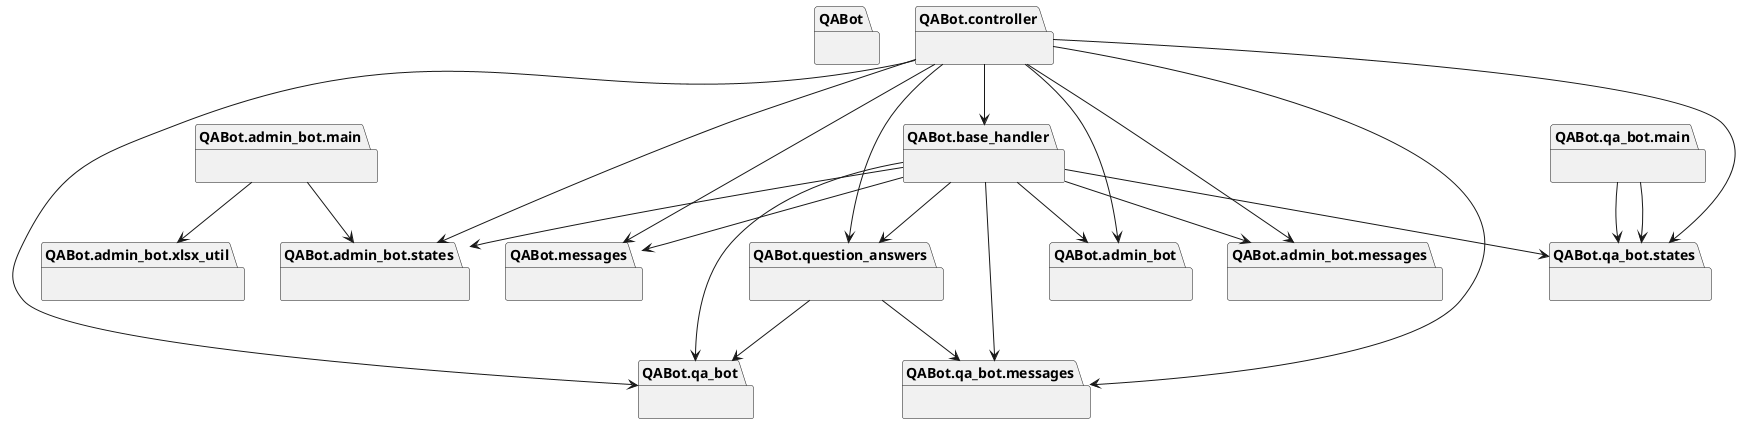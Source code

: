 @startuml packages
set namespaceSeparator none
package "QABot" as QABot {
}
package "QABot.admin_bot" as QABot.admin_bot {
}
package "QABot.admin_bot.main" as QABot.admin_bot.main {
}
package "QABot.admin_bot.messages" as QABot.admin_bot.messages {
}
package "QABot.admin_bot.states" as QABot.admin_bot.states {
}
package "QABot.admin_bot.xlsx_util" as QABot.admin_bot.xlsx_util {
}
package "QABot.base_handler" as QABot.base_handler {
}
package "QABot.controller" as QABot.controller {
}
package "QABot.messages" as QABot.messages {
}
package "QABot.qa_bot" as QABot.qa_bot {
}
package "QABot.qa_bot.main" as QABot.qa_bot.main {
}
package "QABot.qa_bot.messages" as QABot.qa_bot.messages {
}
package "QABot.qa_bot.states" as QABot.qa_bot.states {
}
package "QABot.question_answers" as QABot.question_answers {
}
QABot.admin_bot.main --> QABot.admin_bot.states
QABot.admin_bot.main --> QABot.admin_bot.xlsx_util
QABot.base_handler --> QABot.admin_bot
QABot.base_handler --> QABot.admin_bot.messages
QABot.base_handler --> QABot.admin_bot.states
QABot.base_handler --> QABot.messages
QABot.base_handler --> QABot.qa_bot
QABot.base_handler --> QABot.qa_bot.messages
QABot.base_handler --> QABot.qa_bot.states
QABot.base_handler --> QABot.question_answers
QABot.controller --> QABot.admin_bot
QABot.controller --> QABot.admin_bot.messages
QABot.controller --> QABot.admin_bot.states
QABot.controller --> QABot.base_handler
QABot.controller --> QABot.messages
QABot.controller --> QABot.qa_bot
QABot.controller --> QABot.qa_bot.messages
QABot.controller --> QABot.qa_bot.states
QABot.controller --> QABot.question_answers
QABot.qa_bot.main --> QABot.qa_bot.states
QABot.qa_bot.main --> QABot.qa_bot.states
QABot.question_answers --> QABot.qa_bot
QABot.question_answers --> QABot.qa_bot.messages
@enduml
